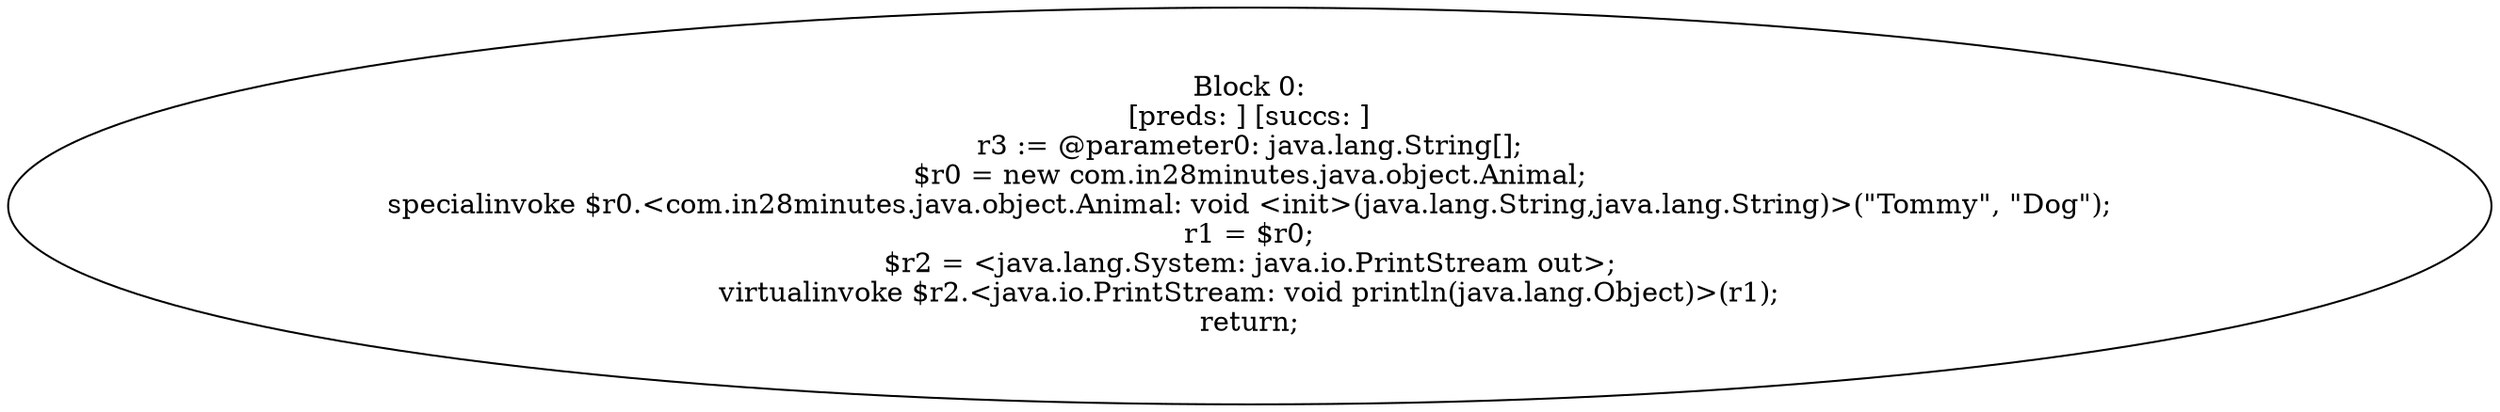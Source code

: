 digraph "unitGraph" {
    "Block 0:
[preds: ] [succs: ]
r3 := @parameter0: java.lang.String[];
$r0 = new com.in28minutes.java.object.Animal;
specialinvoke $r0.<com.in28minutes.java.object.Animal: void <init>(java.lang.String,java.lang.String)>(\"Tommy\", \"Dog\");
r1 = $r0;
$r2 = <java.lang.System: java.io.PrintStream out>;
virtualinvoke $r2.<java.io.PrintStream: void println(java.lang.Object)>(r1);
return;
"
}
